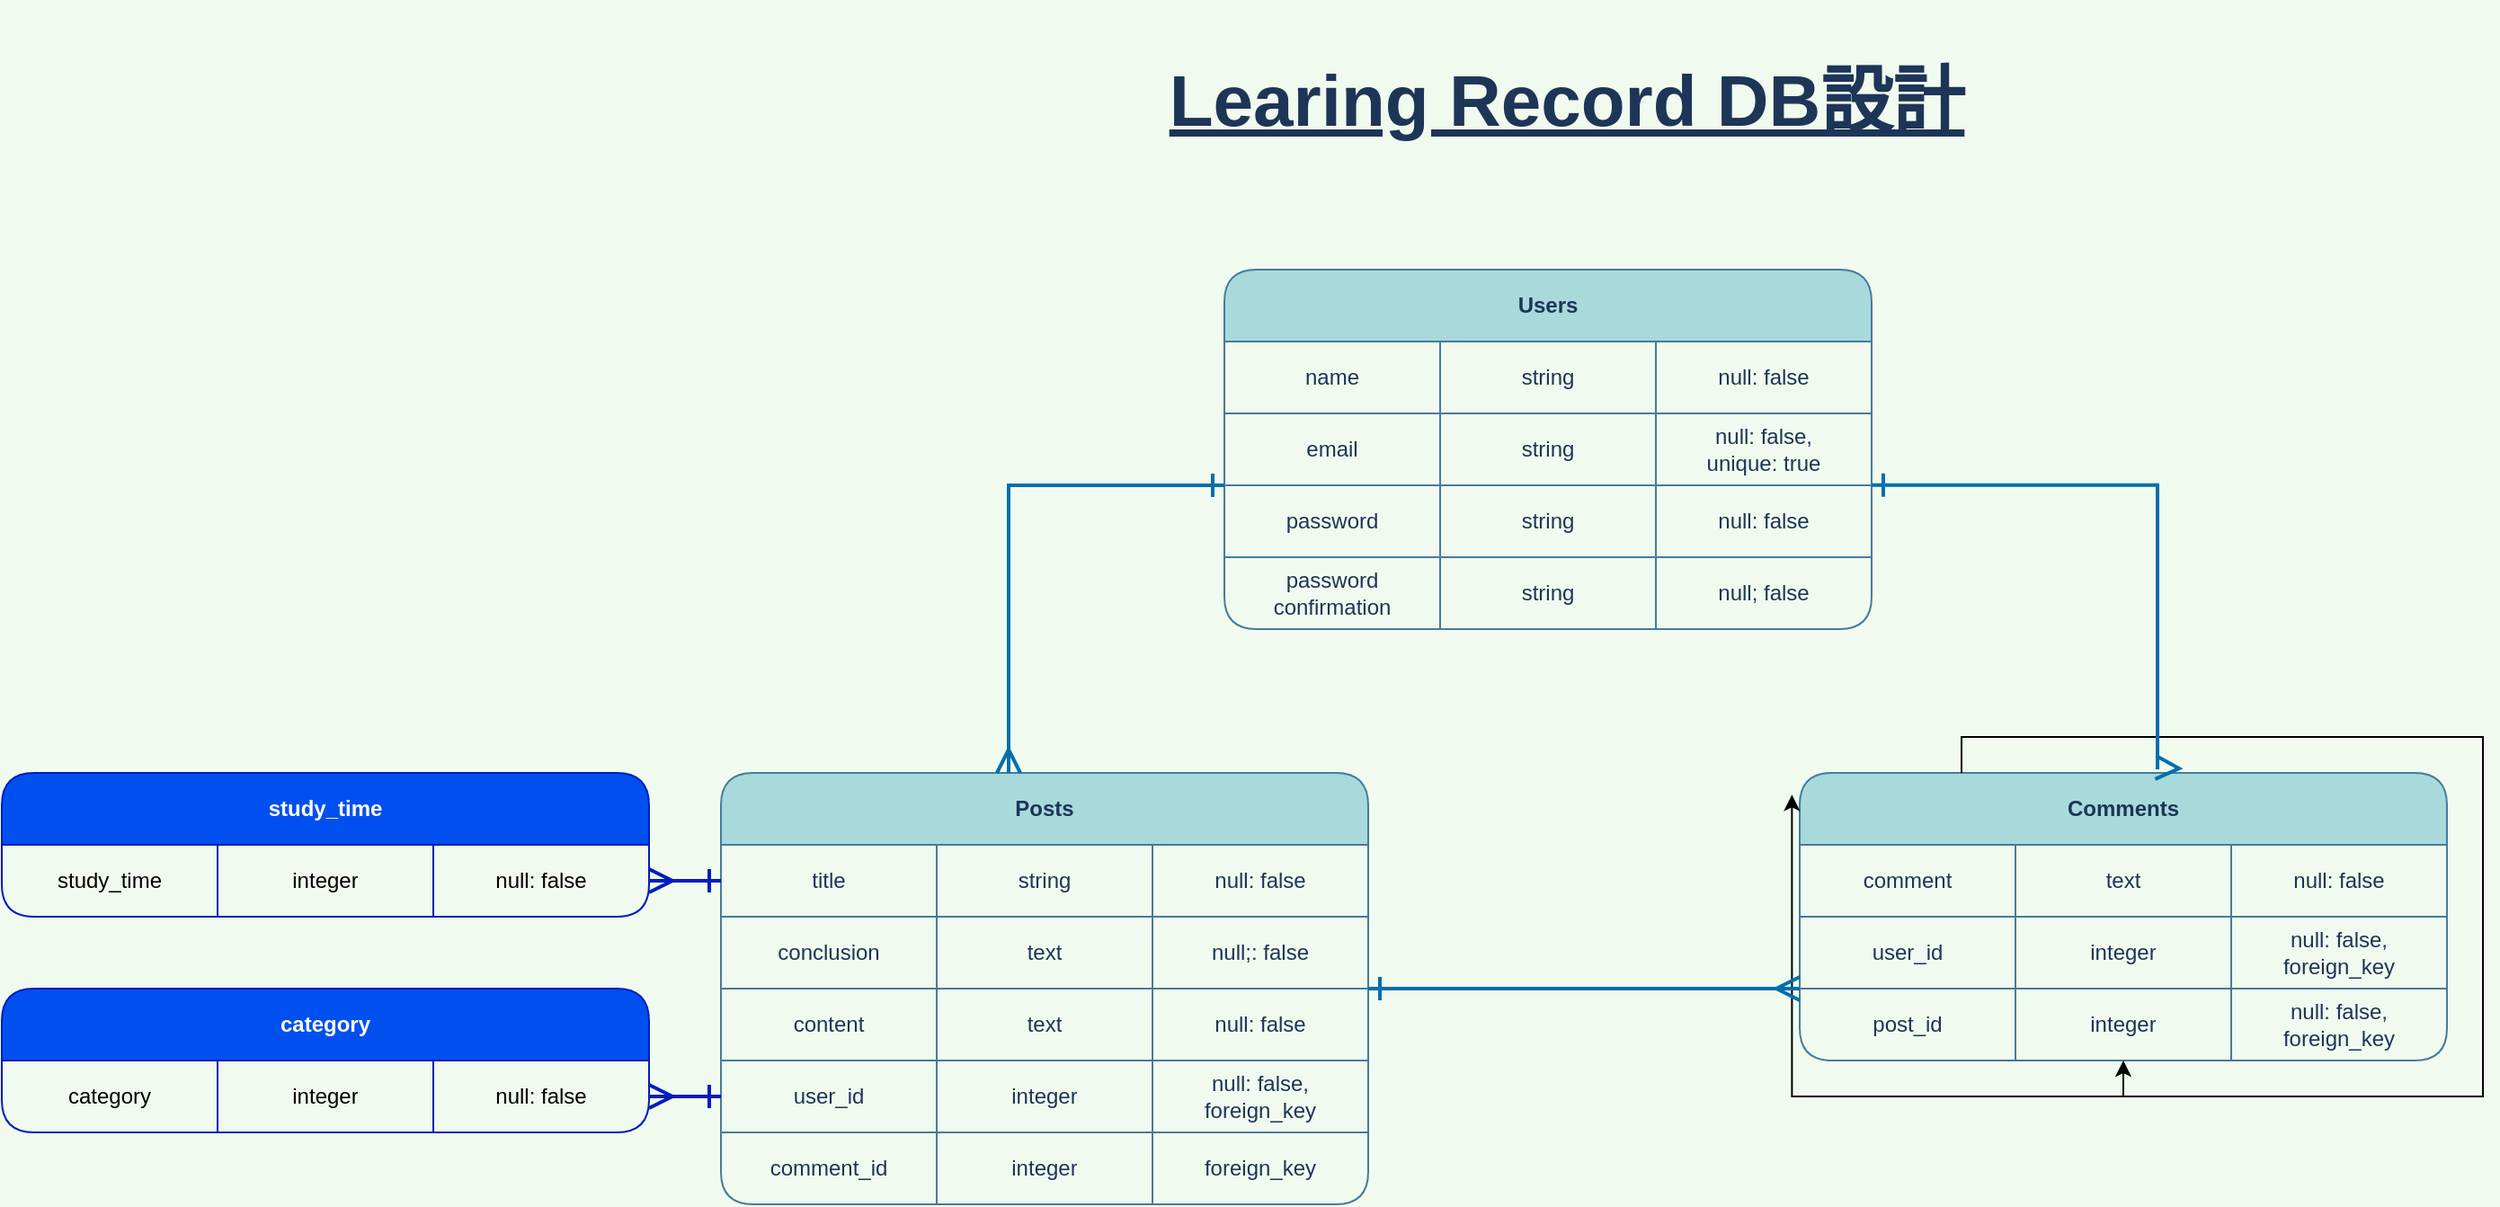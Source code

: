 <mxfile version="13.10.0" type="embed">
    <diagram id="OnWF7jWq-gfAZtCp6Csi" name="Page-1">
        <mxGraphModel dx="1334" dy="947" grid="1" gridSize="10" guides="1" tooltips="1" connect="1" arrows="1" fold="1" page="1" pageScale="1" pageWidth="827" pageHeight="1169" background="#F1FAEE" math="0" shadow="0">
            <root>
                <mxCell id="0"/>
                <mxCell id="1" parent="0"/>
                <mxCell id="2" value="Users" style="shape=table;html=1;whiteSpace=wrap;startSize=40;container=1;collapsible=0;childLayout=tableLayout;fontStyle=1;align=center;fillColor=#A8DADC;strokeColor=#457B9D;fontColor=#1D3557;rounded=1;" parent="1" vertex="1">
                    <mxGeometry x="760" y="160" width="360" height="200" as="geometry"/>
                </mxCell>
                <mxCell id="3" value="" style="shape=partialRectangle;html=1;whiteSpace=wrap;collapsible=0;dropTarget=0;pointerEvents=0;fillColor=none;top=0;left=0;bottom=0;right=0;points=[[0,0.5],[1,0.5]];portConstraint=eastwest;strokeColor=#457B9D;fontColor=#1D3557;rounded=1;" parent="2" vertex="1">
                    <mxGeometry y="40" width="360" height="40" as="geometry"/>
                </mxCell>
                <mxCell id="4" value="name" style="shape=partialRectangle;html=1;whiteSpace=wrap;connectable=0;fillColor=none;top=0;left=0;bottom=0;right=0;overflow=hidden;strokeColor=#457B9D;fontColor=#1D3557;rounded=1;" parent="3" vertex="1">
                    <mxGeometry width="120" height="40" as="geometry"/>
                </mxCell>
                <mxCell id="5" value="string" style="shape=partialRectangle;html=1;whiteSpace=wrap;connectable=0;fillColor=none;top=0;left=0;bottom=0;right=0;overflow=hidden;strokeColor=#457B9D;fontColor=#1D3557;rounded=1;" parent="3" vertex="1">
                    <mxGeometry x="120" width="120" height="40" as="geometry"/>
                </mxCell>
                <mxCell id="6" value="null: false" style="shape=partialRectangle;html=1;whiteSpace=wrap;connectable=0;fillColor=none;top=0;left=0;bottom=0;right=0;overflow=hidden;strokeColor=#457B9D;fontColor=#1D3557;rounded=1;" parent="3" vertex="1">
                    <mxGeometry x="240" width="120" height="40" as="geometry"/>
                </mxCell>
                <mxCell id="7" value="" style="shape=partialRectangle;html=1;whiteSpace=wrap;collapsible=0;dropTarget=0;pointerEvents=0;fillColor=none;top=0;left=0;bottom=0;right=0;points=[[0,0.5],[1,0.5]];portConstraint=eastwest;strokeColor=#457B9D;fontColor=#1D3557;rounded=1;" parent="2" vertex="1">
                    <mxGeometry y="80" width="360" height="40" as="geometry"/>
                </mxCell>
                <mxCell id="8" value="email" style="shape=partialRectangle;html=1;whiteSpace=wrap;connectable=0;fillColor=none;top=0;left=0;bottom=0;right=0;overflow=hidden;strokeColor=#457B9D;fontColor=#1D3557;rounded=1;" parent="7" vertex="1">
                    <mxGeometry width="120" height="40" as="geometry"/>
                </mxCell>
                <mxCell id="9" value="string" style="shape=partialRectangle;html=1;whiteSpace=wrap;connectable=0;fillColor=none;top=0;left=0;bottom=0;right=0;overflow=hidden;strokeColor=#457B9D;fontColor=#1D3557;rounded=1;" parent="7" vertex="1">
                    <mxGeometry x="120" width="120" height="40" as="geometry"/>
                </mxCell>
                <mxCell id="10" value="null: false,&lt;br&gt;unique: true" style="shape=partialRectangle;html=1;whiteSpace=wrap;connectable=0;fillColor=none;top=0;left=0;bottom=0;right=0;overflow=hidden;strokeColor=#457B9D;fontColor=#1D3557;rounded=1;" parent="7" vertex="1">
                    <mxGeometry x="240" width="120" height="40" as="geometry"/>
                </mxCell>
                <mxCell id="15" value="" style="shape=partialRectangle;html=1;whiteSpace=wrap;collapsible=0;dropTarget=0;pointerEvents=0;fillColor=none;top=0;left=0;bottom=0;right=0;points=[[0,0.5],[1,0.5]];portConstraint=eastwest;strokeColor=#457B9D;fontColor=#1D3557;rounded=1;" parent="2" vertex="1">
                    <mxGeometry y="120" width="360" height="40" as="geometry"/>
                </mxCell>
                <mxCell id="16" value="password" style="shape=partialRectangle;html=1;whiteSpace=wrap;connectable=0;fillColor=none;top=0;left=0;bottom=0;right=0;overflow=hidden;strokeColor=#457B9D;fontColor=#1D3557;rounded=1;" parent="15" vertex="1">
                    <mxGeometry width="120" height="40" as="geometry"/>
                </mxCell>
                <mxCell id="17" value="string" style="shape=partialRectangle;html=1;whiteSpace=wrap;connectable=0;fillColor=none;top=0;left=0;bottom=0;right=0;overflow=hidden;strokeColor=#457B9D;fontColor=#1D3557;rounded=1;" parent="15" vertex="1">
                    <mxGeometry x="120" width="120" height="40" as="geometry"/>
                </mxCell>
                <mxCell id="18" value="null: false" style="shape=partialRectangle;html=1;whiteSpace=wrap;connectable=0;fillColor=none;top=0;left=0;bottom=0;right=0;overflow=hidden;strokeColor=#457B9D;fontColor=#1D3557;rounded=1;" parent="15" vertex="1">
                    <mxGeometry x="240" width="120" height="40" as="geometry"/>
                </mxCell>
                <mxCell id="11" value="" style="shape=partialRectangle;html=1;whiteSpace=wrap;collapsible=0;dropTarget=0;pointerEvents=0;fillColor=none;top=0;left=0;bottom=0;right=0;points=[[0,0.5],[1,0.5]];portConstraint=eastwest;strokeColor=#457B9D;fontColor=#1D3557;rounded=1;" parent="2" vertex="1">
                    <mxGeometry y="160" width="360" height="40" as="geometry"/>
                </mxCell>
                <mxCell id="12" value="password&lt;br&gt;confirmation" style="shape=partialRectangle;html=1;whiteSpace=wrap;connectable=0;fillColor=none;top=0;left=0;bottom=0;right=0;overflow=hidden;strokeColor=#457B9D;fontColor=#1D3557;rounded=1;" parent="11" vertex="1">
                    <mxGeometry width="120" height="40" as="geometry"/>
                </mxCell>
                <mxCell id="13" value="string" style="shape=partialRectangle;html=1;whiteSpace=wrap;connectable=0;fillColor=none;top=0;left=0;bottom=0;right=0;overflow=hidden;strokeColor=#457B9D;fontColor=#1D3557;rounded=1;" parent="11" vertex="1">
                    <mxGeometry x="120" width="120" height="40" as="geometry"/>
                </mxCell>
                <mxCell id="14" value="null; false" style="shape=partialRectangle;html=1;whiteSpace=wrap;connectable=0;fillColor=none;top=0;left=0;bottom=0;right=0;overflow=hidden;strokeColor=#457B9D;fontColor=#1D3557;rounded=1;" parent="11" vertex="1">
                    <mxGeometry x="240" width="120" height="40" as="geometry"/>
                </mxCell>
                <mxCell id="32" value="Posts" style="shape=table;html=1;whiteSpace=wrap;startSize=40;container=1;collapsible=0;childLayout=tableLayout;fontStyle=1;align=center;fillColor=#A8DADC;strokeColor=#457B9D;fontColor=#1D3557;rounded=1;" parent="1" vertex="1">
                    <mxGeometry x="480" y="440" width="360" height="240" as="geometry"/>
                </mxCell>
                <mxCell id="33" value="" style="shape=partialRectangle;html=1;whiteSpace=wrap;collapsible=0;dropTarget=0;pointerEvents=0;fillColor=none;top=0;left=0;bottom=0;right=0;points=[[0,0.5],[1,0.5]];portConstraint=eastwest;strokeColor=#457B9D;fontColor=#1D3557;rounded=1;" parent="32" vertex="1">
                    <mxGeometry y="40" width="360" height="40" as="geometry"/>
                </mxCell>
                <mxCell id="34" value="title" style="shape=partialRectangle;html=1;whiteSpace=wrap;connectable=0;fillColor=none;top=0;left=0;bottom=0;right=0;overflow=hidden;strokeColor=#457B9D;fontColor=#1D3557;rounded=1;" parent="33" vertex="1">
                    <mxGeometry width="120" height="40" as="geometry"/>
                </mxCell>
                <mxCell id="35" value="string" style="shape=partialRectangle;html=1;whiteSpace=wrap;connectable=0;fillColor=none;top=0;left=0;bottom=0;right=0;overflow=hidden;strokeColor=#457B9D;fontColor=#1D3557;rounded=1;" parent="33" vertex="1">
                    <mxGeometry x="120" width="120" height="40" as="geometry"/>
                </mxCell>
                <mxCell id="36" value="null: false" style="shape=partialRectangle;html=1;whiteSpace=wrap;connectable=0;fillColor=none;top=0;left=0;bottom=0;right=0;overflow=hidden;strokeColor=#457B9D;fontColor=#1D3557;rounded=1;" parent="33" vertex="1">
                    <mxGeometry x="240" width="120" height="40" as="geometry"/>
                </mxCell>
                <mxCell id="37" value="" style="shape=partialRectangle;html=1;whiteSpace=wrap;collapsible=0;dropTarget=0;pointerEvents=0;fillColor=none;top=0;left=0;bottom=0;right=0;points=[[0,0.5],[1,0.5]];portConstraint=eastwest;strokeColor=#457B9D;fontColor=#1D3557;rounded=1;" parent="32" vertex="1">
                    <mxGeometry y="80" width="360" height="40" as="geometry"/>
                </mxCell>
                <mxCell id="38" value="conclusion" style="shape=partialRectangle;html=1;whiteSpace=wrap;connectable=0;fillColor=none;top=0;left=0;bottom=0;right=0;overflow=hidden;strokeColor=#457B9D;fontColor=#1D3557;rounded=1;" parent="37" vertex="1">
                    <mxGeometry width="120" height="40" as="geometry"/>
                </mxCell>
                <mxCell id="39" value="text" style="shape=partialRectangle;html=1;whiteSpace=wrap;connectable=0;fillColor=none;top=0;left=0;bottom=0;right=0;overflow=hidden;strokeColor=#457B9D;fontColor=#1D3557;rounded=1;" parent="37" vertex="1">
                    <mxGeometry x="120" width="120" height="40" as="geometry"/>
                </mxCell>
                <mxCell id="40" value="null;: false" style="shape=partialRectangle;html=1;whiteSpace=wrap;connectable=0;fillColor=none;top=0;left=0;bottom=0;right=0;overflow=hidden;strokeColor=#457B9D;fontColor=#1D3557;rounded=1;" parent="37" vertex="1">
                    <mxGeometry x="240" width="120" height="40" as="geometry"/>
                </mxCell>
                <mxCell id="41" value="" style="shape=partialRectangle;html=1;whiteSpace=wrap;collapsible=0;dropTarget=0;pointerEvents=0;fillColor=none;top=0;left=0;bottom=0;right=0;points=[[0,0.5],[1,0.5]];portConstraint=eastwest;strokeColor=#457B9D;fontColor=#1D3557;rounded=1;" parent="32" vertex="1">
                    <mxGeometry y="120" width="360" height="40" as="geometry"/>
                </mxCell>
                <mxCell id="42" value="content" style="shape=partialRectangle;html=1;whiteSpace=wrap;connectable=0;fillColor=none;top=0;left=0;bottom=0;right=0;overflow=hidden;strokeColor=#457B9D;fontColor=#1D3557;rounded=1;" parent="41" vertex="1">
                    <mxGeometry width="120" height="40" as="geometry"/>
                </mxCell>
                <mxCell id="43" value="text" style="shape=partialRectangle;html=1;whiteSpace=wrap;connectable=0;fillColor=none;top=0;left=0;bottom=0;right=0;overflow=hidden;strokeColor=#457B9D;fontColor=#1D3557;rounded=1;" parent="41" vertex="1">
                    <mxGeometry x="120" width="120" height="40" as="geometry"/>
                </mxCell>
                <mxCell id="44" value="null: false" style="shape=partialRectangle;html=1;whiteSpace=wrap;connectable=0;fillColor=none;top=0;left=0;bottom=0;right=0;overflow=hidden;strokeColor=#457B9D;fontColor=#1D3557;rounded=1;" parent="41" vertex="1">
                    <mxGeometry x="240" width="120" height="40" as="geometry"/>
                </mxCell>
                <mxCell id="49" value="" style="shape=partialRectangle;html=1;whiteSpace=wrap;collapsible=0;dropTarget=0;pointerEvents=0;fillColor=none;top=0;left=0;bottom=0;right=0;points=[[0,0.5],[1,0.5]];portConstraint=eastwest;strokeColor=#457B9D;fontColor=#1D3557;rounded=1;" parent="32" vertex="1">
                    <mxGeometry y="160" width="360" height="40" as="geometry"/>
                </mxCell>
                <mxCell id="50" value="user_id" style="shape=partialRectangle;html=1;whiteSpace=wrap;connectable=0;fillColor=none;top=0;left=0;bottom=0;right=0;overflow=hidden;strokeColor=#457B9D;fontColor=#1D3557;rounded=1;" parent="49" vertex="1">
                    <mxGeometry width="120" height="40" as="geometry"/>
                </mxCell>
                <mxCell id="51" value="integer" style="shape=partialRectangle;html=1;whiteSpace=wrap;connectable=0;fillColor=none;top=0;left=0;bottom=0;right=0;overflow=hidden;strokeColor=#457B9D;fontColor=#1D3557;rounded=1;" parent="49" vertex="1">
                    <mxGeometry x="120" width="120" height="40" as="geometry"/>
                </mxCell>
                <mxCell id="52" value="null: false,&lt;br&gt;foreign_key" style="shape=partialRectangle;html=1;whiteSpace=wrap;connectable=0;fillColor=none;top=0;left=0;bottom=0;right=0;overflow=hidden;strokeColor=#457B9D;fontColor=#1D3557;rounded=1;" parent="49" vertex="1">
                    <mxGeometry x="240" width="120" height="40" as="geometry"/>
                </mxCell>
                <mxCell id="45" value="" style="shape=partialRectangle;html=1;whiteSpace=wrap;collapsible=0;dropTarget=0;pointerEvents=0;fillColor=none;top=0;left=0;bottom=0;right=0;points=[[0,0.5],[1,0.5]];portConstraint=eastwest;strokeColor=#457B9D;fontColor=#1D3557;rounded=1;" parent="32" vertex="1">
                    <mxGeometry y="200" width="360" height="40" as="geometry"/>
                </mxCell>
                <mxCell id="46" value="comment_id" style="shape=partialRectangle;html=1;whiteSpace=wrap;connectable=0;fillColor=none;top=0;left=0;bottom=0;right=0;overflow=hidden;strokeColor=#457B9D;fontColor=#1D3557;rounded=1;" parent="45" vertex="1">
                    <mxGeometry width="120" height="40" as="geometry"/>
                </mxCell>
                <mxCell id="47" value="integer" style="shape=partialRectangle;html=1;whiteSpace=wrap;connectable=0;fillColor=none;top=0;left=0;bottom=0;right=0;overflow=hidden;strokeColor=#457B9D;fontColor=#1D3557;rounded=1;" parent="45" vertex="1">
                    <mxGeometry x="120" width="120" height="40" as="geometry"/>
                </mxCell>
                <mxCell id="48" value="foreign_key" style="shape=partialRectangle;html=1;whiteSpace=wrap;connectable=0;fillColor=none;top=0;left=0;bottom=0;right=0;overflow=hidden;strokeColor=#457B9D;fontColor=#1D3557;rounded=1;" parent="45" vertex="1">
                    <mxGeometry x="240" width="120" height="40" as="geometry"/>
                </mxCell>
                <mxCell id="53" value="Comments" style="shape=table;html=1;whiteSpace=wrap;startSize=40;container=1;collapsible=0;childLayout=tableLayout;fontStyle=1;align=center;fillColor=#A8DADC;strokeColor=#457B9D;fontColor=#1D3557;rounded=1;" parent="1" vertex="1">
                    <mxGeometry x="1080" y="440" width="360" height="160" as="geometry"/>
                </mxCell>
                <mxCell id="54" value="" style="shape=partialRectangle;html=1;whiteSpace=wrap;collapsible=0;dropTarget=0;pointerEvents=0;fillColor=none;top=0;left=0;bottom=0;right=0;points=[[0,0.5],[1,0.5]];portConstraint=eastwest;strokeColor=#457B9D;fontColor=#1D3557;rounded=1;" parent="53" vertex="1">
                    <mxGeometry y="40" width="360" height="40" as="geometry"/>
                </mxCell>
                <mxCell id="55" value="comment" style="shape=partialRectangle;html=1;whiteSpace=wrap;connectable=0;fillColor=none;top=0;left=0;bottom=0;right=0;overflow=hidden;strokeColor=#457B9D;fontColor=#1D3557;rounded=1;" parent="54" vertex="1">
                    <mxGeometry width="120" height="40" as="geometry"/>
                </mxCell>
                <mxCell id="56" value="text" style="shape=partialRectangle;html=1;whiteSpace=wrap;connectable=0;fillColor=none;top=0;left=0;bottom=0;right=0;overflow=hidden;strokeColor=#457B9D;fontColor=#1D3557;rounded=1;" parent="54" vertex="1">
                    <mxGeometry x="120" width="120" height="40" as="geometry"/>
                </mxCell>
                <mxCell id="57" value="null: false" style="shape=partialRectangle;html=1;whiteSpace=wrap;connectable=0;fillColor=none;top=0;left=0;bottom=0;right=0;overflow=hidden;strokeColor=#457B9D;fontColor=#1D3557;rounded=1;" parent="54" vertex="1">
                    <mxGeometry x="240" width="120" height="40" as="geometry"/>
                </mxCell>
                <mxCell id="58" value="" style="shape=partialRectangle;html=1;whiteSpace=wrap;collapsible=0;dropTarget=0;pointerEvents=0;fillColor=none;top=0;left=0;bottom=0;right=0;points=[[0,0.5],[1,0.5]];portConstraint=eastwest;strokeColor=#457B9D;fontColor=#1D3557;rounded=1;" parent="53" vertex="1">
                    <mxGeometry y="80" width="360" height="40" as="geometry"/>
                </mxCell>
                <mxCell id="59" value="user_id" style="shape=partialRectangle;html=1;whiteSpace=wrap;connectable=0;fillColor=none;top=0;left=0;bottom=0;right=0;overflow=hidden;strokeColor=#457B9D;fontColor=#1D3557;rounded=1;" parent="58" vertex="1">
                    <mxGeometry width="120" height="40" as="geometry"/>
                </mxCell>
                <mxCell id="60" value="integer" style="shape=partialRectangle;html=1;whiteSpace=wrap;connectable=0;fillColor=none;top=0;left=0;bottom=0;right=0;overflow=hidden;strokeColor=#457B9D;fontColor=#1D3557;rounded=1;" parent="58" vertex="1">
                    <mxGeometry x="120" width="120" height="40" as="geometry"/>
                </mxCell>
                <mxCell id="61" value="null: false,&lt;br&gt;foreign_key" style="shape=partialRectangle;html=1;whiteSpace=wrap;connectable=0;fillColor=none;top=0;left=0;bottom=0;right=0;overflow=hidden;strokeColor=#457B9D;fontColor=#1D3557;rounded=1;" parent="58" vertex="1">
                    <mxGeometry x="240" width="120" height="40" as="geometry"/>
                </mxCell>
                <mxCell id="62" value="" style="shape=partialRectangle;html=1;whiteSpace=wrap;collapsible=0;dropTarget=0;pointerEvents=0;fillColor=none;top=0;left=0;bottom=0;right=0;points=[[0,0.5],[1,0.5]];portConstraint=eastwest;strokeColor=#457B9D;fontColor=#1D3557;rounded=1;" parent="53" vertex="1">
                    <mxGeometry y="120" width="360" height="40" as="geometry"/>
                </mxCell>
                <mxCell id="63" value="post_id" style="shape=partialRectangle;html=1;whiteSpace=wrap;connectable=0;fillColor=none;top=0;left=0;bottom=0;right=0;overflow=hidden;strokeColor=#457B9D;fontColor=#1D3557;rounded=1;" parent="62" vertex="1">
                    <mxGeometry width="120" height="40" as="geometry"/>
                </mxCell>
                <mxCell id="64" value="integer" style="shape=partialRectangle;html=1;whiteSpace=wrap;connectable=0;fillColor=none;top=0;left=0;bottom=0;right=0;overflow=hidden;strokeColor=#457B9D;fontColor=#1D3557;rounded=1;" parent="62" vertex="1">
                    <mxGeometry x="120" width="120" height="40" as="geometry"/>
                </mxCell>
                <mxCell id="65" value="null: false,&lt;br&gt;foreign_key" style="shape=partialRectangle;html=1;whiteSpace=wrap;connectable=0;fillColor=none;top=0;left=0;bottom=0;right=0;overflow=hidden;strokeColor=#457B9D;fontColor=#1D3557;rounded=1;" parent="62" vertex="1">
                    <mxGeometry x="240" width="120" height="40" as="geometry"/>
                </mxCell>
                <mxCell id="70" value="&lt;h1 style=&quot;font-size: 40px;&quot;&gt;&lt;b style=&quot;font-size: 40px;&quot;&gt;Learing Record DB設計&lt;/b&gt;&lt;/h1&gt;" style="text;html=1;align=center;verticalAlign=middle;resizable=0;points=[];autosize=1;fontColor=#1D3557;fontStyle=4;rounded=1;fontSize=40;" parent="1" vertex="1">
                    <mxGeometry x="720" y="10" width="460" height="110" as="geometry"/>
                </mxCell>
                <mxCell id="72" value="study_time" style="shape=table;html=1;whiteSpace=wrap;startSize=40;container=1;collapsible=0;childLayout=tableLayout;fontStyle=1;align=center;rounded=1;strokeColor=#001DBC;fillColor=#0050ef;fontColor=#ffffff;" parent="1" vertex="1">
                    <mxGeometry x="80" y="440" width="360" height="80" as="geometry"/>
                </mxCell>
                <mxCell id="73" value="" style="shape=partialRectangle;html=1;whiteSpace=wrap;collapsible=0;dropTarget=0;pointerEvents=0;fillColor=none;top=0;left=0;bottom=0;right=0;points=[[0,0.5],[1,0.5]];portConstraint=eastwest;" parent="72" vertex="1">
                    <mxGeometry y="40" width="360" height="40" as="geometry"/>
                </mxCell>
                <mxCell id="74" value="&lt;font color=&quot;#000000&quot;&gt;study_time&lt;/font&gt;" style="shape=partialRectangle;html=1;whiteSpace=wrap;connectable=0;fillColor=none;top=0;left=0;bottom=0;right=0;overflow=hidden;" parent="73" vertex="1">
                    <mxGeometry width="120" height="40" as="geometry"/>
                </mxCell>
                <mxCell id="75" value="&lt;font color=&quot;#000000&quot;&gt;integer&lt;/font&gt;" style="shape=partialRectangle;html=1;whiteSpace=wrap;connectable=0;fillColor=none;top=0;left=0;bottom=0;right=0;overflow=hidden;" parent="73" vertex="1">
                    <mxGeometry x="120" width="120" height="40" as="geometry"/>
                </mxCell>
                <mxCell id="76" value="null: false" style="shape=partialRectangle;html=1;whiteSpace=wrap;connectable=0;fillColor=none;top=0;left=0;bottom=0;right=0;overflow=hidden;fontColor=#000000;" parent="73" vertex="1">
                    <mxGeometry x="240" width="120" height="40" as="geometry"/>
                </mxCell>
                <mxCell id="107" value="category" style="shape=table;html=1;whiteSpace=wrap;startSize=40;container=1;collapsible=0;childLayout=tableLayout;fontStyle=1;align=center;rounded=1;strokeColor=#001DBC;fillColor=#0050ef;fontColor=#ffffff;" parent="1" vertex="1">
                    <mxGeometry x="80" y="560" width="360" height="80" as="geometry"/>
                </mxCell>
                <mxCell id="108" value="" style="shape=partialRectangle;html=1;whiteSpace=wrap;collapsible=0;dropTarget=0;pointerEvents=0;fillColor=none;top=0;left=0;bottom=0;right=0;points=[[0,0.5],[1,0.5]];portConstraint=eastwest;" parent="107" vertex="1">
                    <mxGeometry y="40" width="360" height="40" as="geometry"/>
                </mxCell>
                <mxCell id="109" value="&lt;font color=&quot;#000000&quot;&gt;category&lt;/font&gt;" style="shape=partialRectangle;html=1;whiteSpace=wrap;connectable=0;fillColor=none;top=0;left=0;bottom=0;right=0;overflow=hidden;" parent="108" vertex="1">
                    <mxGeometry width="120" height="40" as="geometry"/>
                </mxCell>
                <mxCell id="110" value="&lt;font color=&quot;#000000&quot;&gt;integer&lt;/font&gt;" style="shape=partialRectangle;html=1;whiteSpace=wrap;connectable=0;fillColor=none;top=0;left=0;bottom=0;right=0;overflow=hidden;" parent="108" vertex="1">
                    <mxGeometry x="120" width="120" height="40" as="geometry"/>
                </mxCell>
                <mxCell id="111" value="null: false" style="shape=partialRectangle;html=1;whiteSpace=wrap;connectable=0;fillColor=none;top=0;left=0;bottom=0;right=0;overflow=hidden;fontColor=#000000;" parent="108" vertex="1">
                    <mxGeometry x="240" width="120" height="40" as="geometry"/>
                </mxCell>
                <mxCell id="112" style="edgeStyle=orthogonalEdgeStyle;rounded=0;orthogonalLoop=1;jettySize=auto;html=1;exitX=0.25;exitY=0;exitDx=0;exitDy=0;entryX=-0.012;entryY=0.076;entryDx=0;entryDy=0;entryPerimeter=0;fontSize=40;" edge="1" parent="1" source="53" target="53">
                    <mxGeometry relative="1" as="geometry"/>
                </mxCell>
                <mxCell id="113" style="edgeStyle=orthogonalEdgeStyle;rounded=0;orthogonalLoop=1;jettySize=auto;html=1;exitX=0.25;exitY=0;exitDx=0;exitDy=0;fontSize=40;fontColor=#000000;" edge="1" parent="1" source="53" target="53">
                    <mxGeometry relative="1" as="geometry"/>
                </mxCell>
                <mxCell id="118" style="edgeStyle=orthogonalEdgeStyle;rounded=0;orthogonalLoop=1;jettySize=auto;html=1;exitX=1;exitY=-0.003;exitDx=0;exitDy=0;fontSize=40;fontColor=#000000;strokeColor=#006EAF;fillColor=#1ba1e2;startArrow=ERone;startFill=0;endArrow=ERmany;endFill=0;exitPerimeter=0;strokeWidth=2;endSize=10;startSize=10;entryX=0.55;entryY=-0.019;entryDx=0;entryDy=0;entryPerimeter=0;" edge="1" parent="1" source="15" target="53">
                    <mxGeometry relative="1" as="geometry">
                        <mxPoint x="1279" y="430" as="targetPoint"/>
                        <Array as="points">
                            <mxPoint x="1279" y="280"/>
                        </Array>
                    </mxGeometry>
                </mxCell>
                <mxCell id="119" style="edgeStyle=orthogonalEdgeStyle;rounded=0;orthogonalLoop=1;jettySize=auto;html=1;startArrow=ERone;startFill=0;startSize=10;endArrow=ERmany;endFill=0;endSize=10;strokeColor=#006EAF;strokeWidth=2;fontSize=40;fontColor=#000000;fillColor=#1ba1e2;" edge="1" parent="1">
                    <mxGeometry relative="1" as="geometry">
                        <mxPoint x="760" y="280" as="sourcePoint"/>
                        <mxPoint x="640" y="440" as="targetPoint"/>
                        <Array as="points">
                            <mxPoint x="640" y="280"/>
                            <mxPoint x="640" y="440"/>
                        </Array>
                    </mxGeometry>
                </mxCell>
                <mxCell id="120" style="edgeStyle=orthogonalEdgeStyle;rounded=0;orthogonalLoop=1;jettySize=auto;html=1;startArrow=ERone;startFill=0;startSize=10;endArrow=ERmany;endFill=0;endSize=10;strokeColor=#006EAF;strokeWidth=2;fontSize=40;fontColor=#000000;fillColor=#1ba1e2;" edge="1" parent="1">
                    <mxGeometry relative="1" as="geometry">
                        <mxPoint x="840" y="560" as="sourcePoint"/>
                        <mxPoint x="1080" y="560" as="targetPoint"/>
                        <Array as="points">
                            <mxPoint x="840" y="560"/>
                            <mxPoint x="1080" y="560"/>
                        </Array>
                    </mxGeometry>
                </mxCell>
                <mxCell id="121" style="edgeStyle=orthogonalEdgeStyle;rounded=0;orthogonalLoop=1;jettySize=auto;html=1;exitX=1;exitY=0.5;exitDx=0;exitDy=0;entryX=0;entryY=0.5;entryDx=0;entryDy=0;startArrow=ERmany;startFill=0;startSize=10;endArrow=ERone;endFill=0;endSize=10;strokeColor=#001DBC;strokeWidth=2;fontSize=40;fontColor=#000000;fillColor=#0050ef;" edge="1" parent="1" source="73" target="33">
                    <mxGeometry relative="1" as="geometry"/>
                </mxCell>
                <mxCell id="122" style="edgeStyle=orthogonalEdgeStyle;rounded=0;orthogonalLoop=1;jettySize=auto;html=1;exitX=0;exitY=0.5;exitDx=0;exitDy=0;entryX=1;entryY=0.5;entryDx=0;entryDy=0;startArrow=ERone;startFill=0;startSize=10;endArrow=ERmany;endFill=0;endSize=10;strokeColor=#001DBC;strokeWidth=2;fontSize=40;fontColor=#000000;fillColor=#0050ef;" edge="1" parent="1" source="49" target="108">
                    <mxGeometry relative="1" as="geometry"/>
                </mxCell>
            </root>
        </mxGraphModel>
    </diagram>
</mxfile>